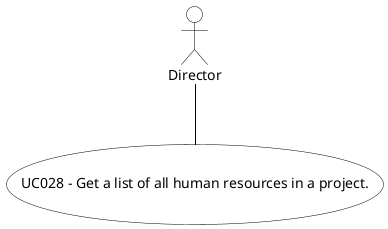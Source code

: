 @startuml
skinparam actor {
BackgroundColor #white
ArrowColor #black
BorderColor #black
}
skinparam usecase {
BackgroundColor #white
ArrowColor #black
BorderColor #black
}
actor "Director"
usecase (UC028 - Get a list of all human resources in a project.) as uc

:Director: -- (uc)
@enduml
